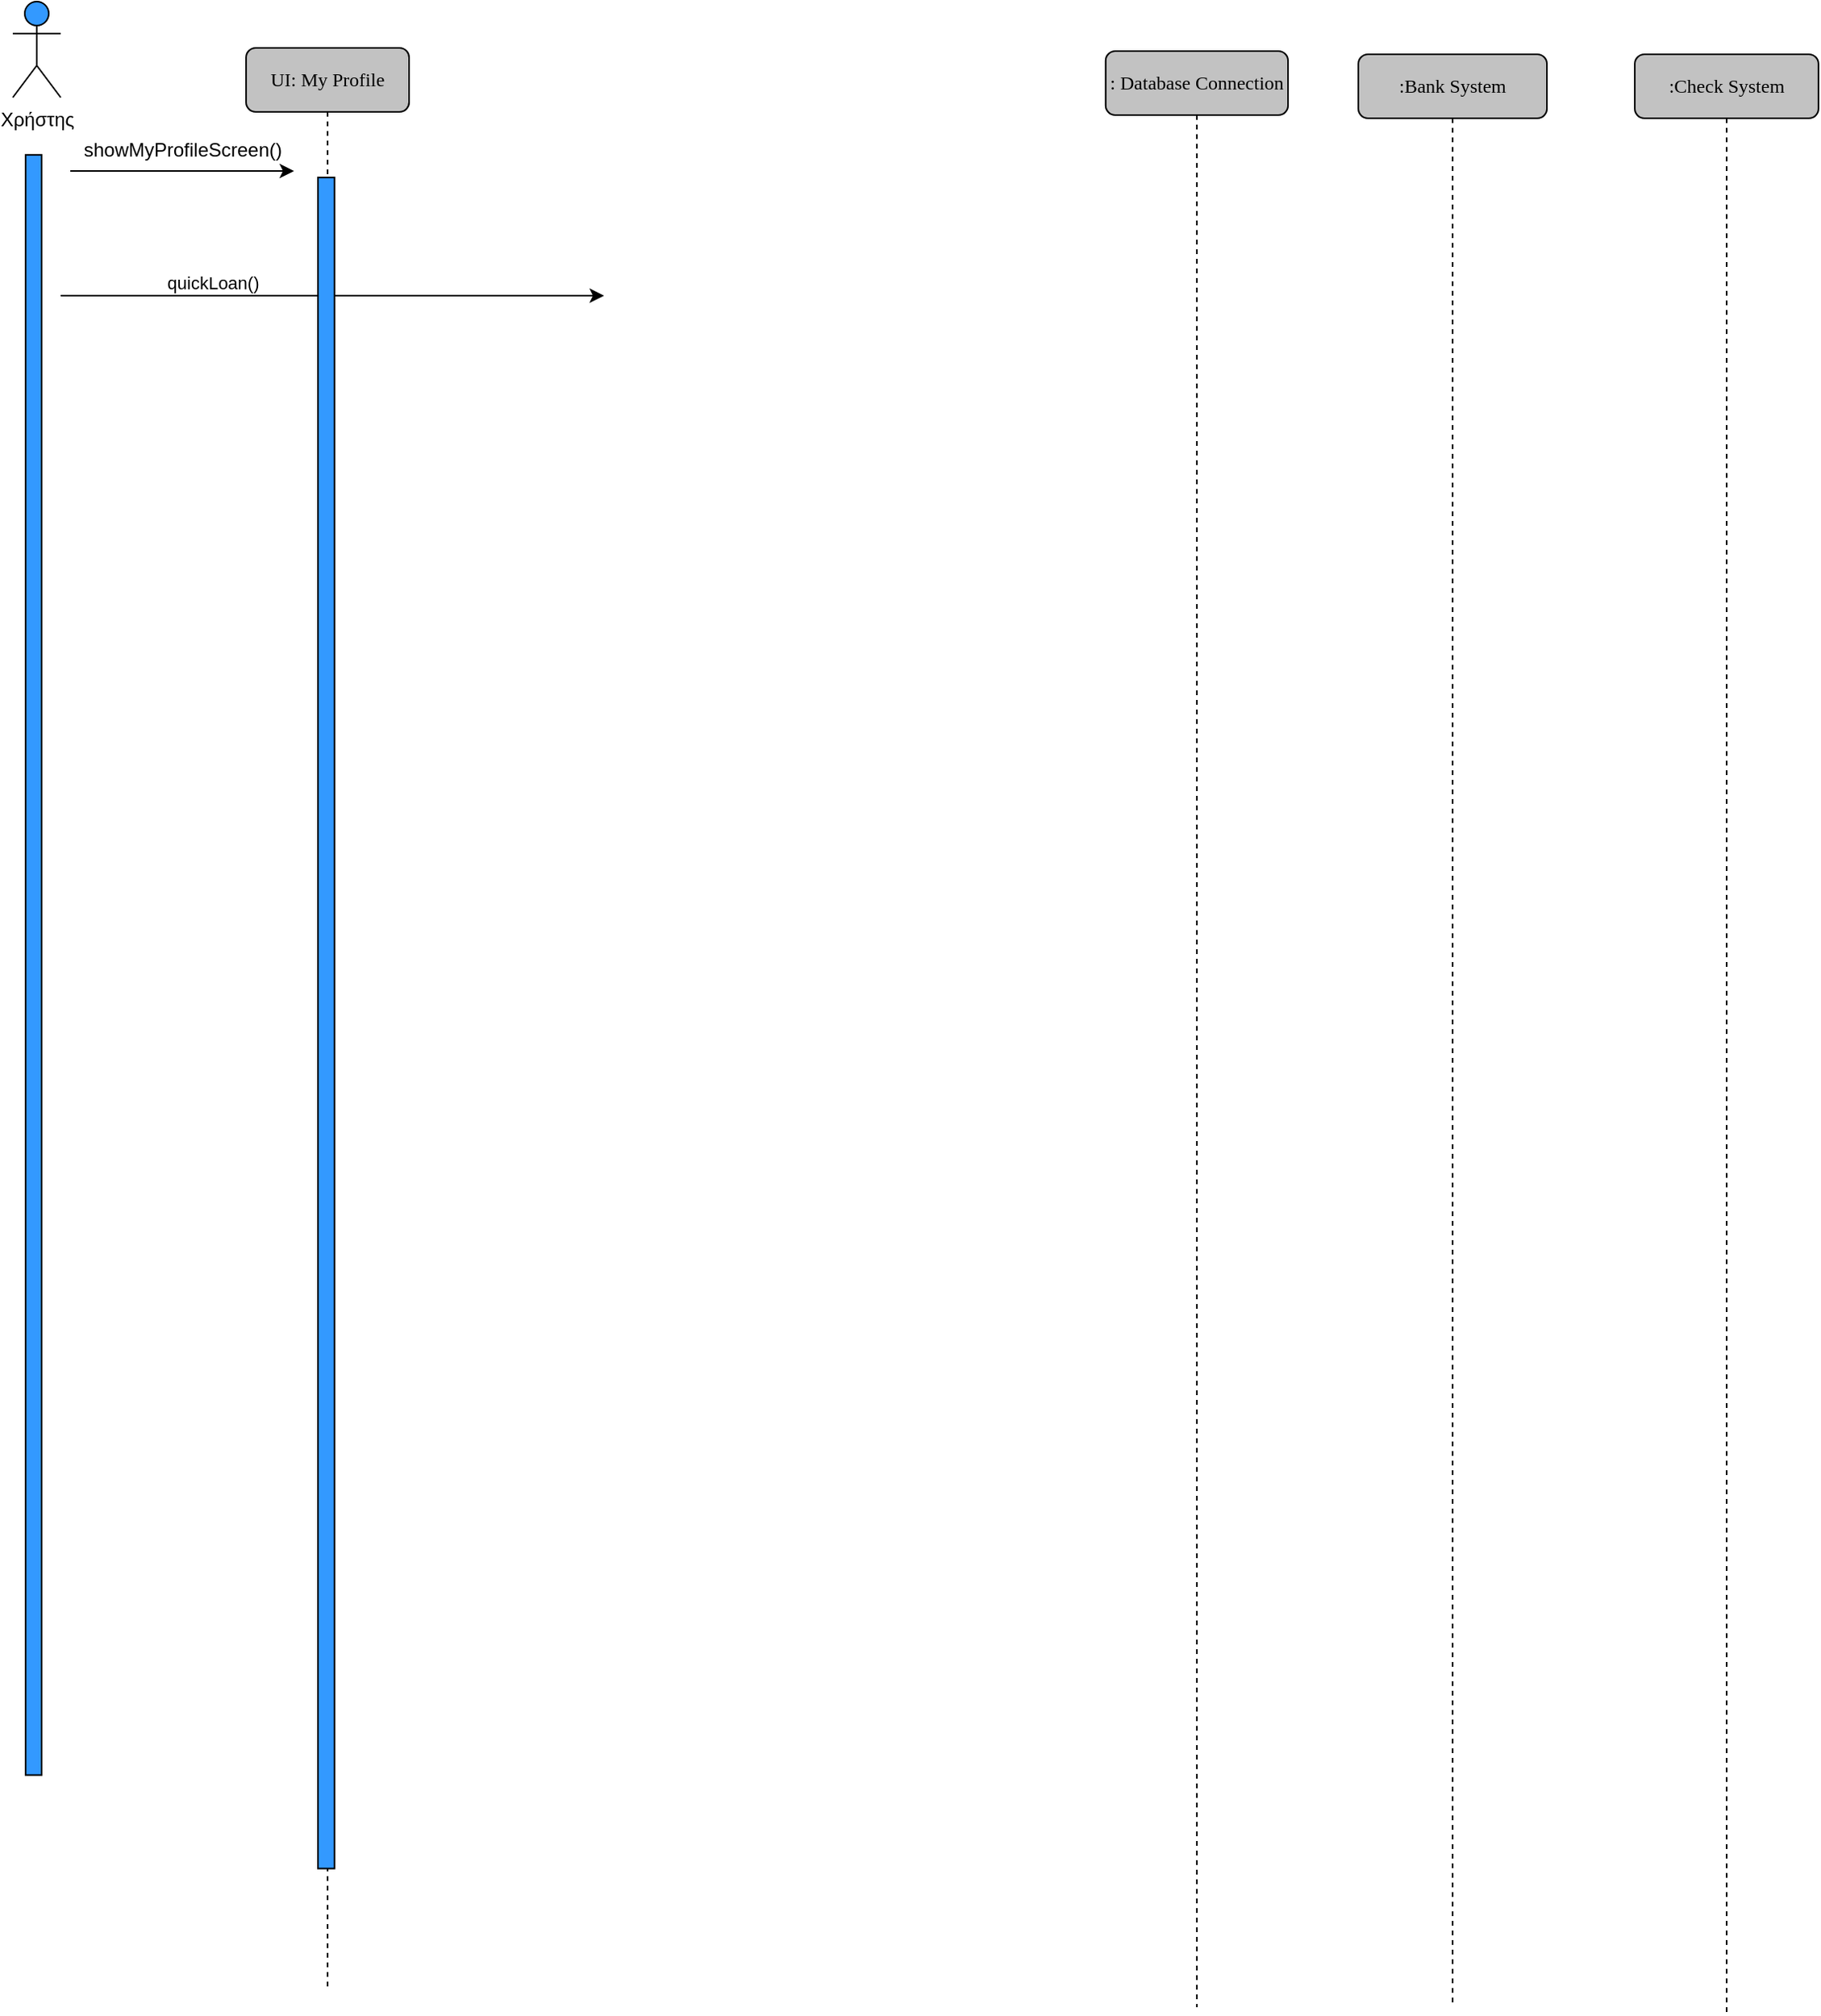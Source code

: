 <mxfile version="18.0.4" type="device"><diagram name="Page-1" id="13e1069c-82ec-6db2-03f1-153e76fe0fe0"><mxGraphModel dx="2883" dy="1443" grid="0" gridSize="10" guides="1" tooltips="1" connect="1" arrows="1" fold="1" page="0" pageScale="1" pageWidth="1100" pageHeight="850" background="none" math="0" shadow="0"><root><mxCell id="0"/><mxCell id="1" parent="0"/><mxCell id="r9DO_F_iBcvIoqcSVnVy-100" value="Χρήστης" style="shape=umlActor;verticalLabelPosition=bottom;verticalAlign=top;html=1;outlineConnect=0;fillColor=#3399FF;" parent="1" vertex="1"><mxGeometry x="104" y="64" width="30" height="60" as="geometry"/></mxCell><mxCell id="r9DO_F_iBcvIoqcSVnVy-101" value="" style="endArrow=classic;html=1;rounded=0;" parent="1" edge="1"><mxGeometry width="50" height="50" relative="1" as="geometry"><mxPoint x="140" y="170" as="sourcePoint"/><mxPoint x="280" y="170" as="targetPoint"/></mxGeometry></mxCell><mxCell id="r9DO_F_iBcvIoqcSVnVy-102" value="showMyProfileScreen()" style="text;html=1;align=center;verticalAlign=middle;resizable=0;points=[];autosize=1;strokeColor=none;fillColor=none;" parent="1" vertex="1"><mxGeometry x="143" y="148" width="134" height="18" as="geometry"/></mxCell><mxCell id="r9DO_F_iBcvIoqcSVnVy-104" value="" style="rounded=0;whiteSpace=wrap;html=1;rotation=90;fillColor=#3399FF;" parent="1" vertex="1"><mxGeometry x="-389.88" y="661.82" width="1013.85" height="10" as="geometry"/></mxCell><mxCell id="r9DO_F_iBcvIoqcSVnVy-105" value="UI: My Profile" style="shape=umlLifeline;perimeter=lifelinePerimeter;whiteSpace=wrap;html=1;container=1;collapsible=0;recursiveResize=0;outlineConnect=0;rounded=1;shadow=0;comic=0;labelBackgroundColor=none;strokeWidth=1;fontFamily=Verdana;fontSize=12;align=center;fillColor=#C2C2C2;" parent="1" vertex="1"><mxGeometry x="250" y="93" width="102" height="1214" as="geometry"/></mxCell><mxCell id="xUHtidkTW_1M5ktOETjh-6" value="" style="endArrow=classic;html=1;rounded=0;" parent="r9DO_F_iBcvIoqcSVnVy-105" edge="1"><mxGeometry width="50" height="50" relative="1" as="geometry"><mxPoint x="-116" y="155" as="sourcePoint"/><mxPoint x="224" y="155" as="targetPoint"/></mxGeometry></mxCell><mxCell id="xUHtidkTW_1M5ktOETjh-8" value="quickLoan()" style="edgeLabel;html=1;align=center;verticalAlign=middle;resizable=0;points=[];" parent="xUHtidkTW_1M5ktOETjh-6" vertex="1" connectable="0"><mxGeometry x="-0.451" y="2" relative="1" as="geometry"><mxPoint x="1" y="-6" as="offset"/></mxGeometry></mxCell><mxCell id="r9DO_F_iBcvIoqcSVnVy-106" value="" style="rounded=0;whiteSpace=wrap;html=1;rotation=90;fillColor=#3399FF;" parent="r9DO_F_iBcvIoqcSVnVy-105" vertex="1"><mxGeometry x="-478.93" y="604.99" width="1058.17" height="10.33" as="geometry"/></mxCell><mxCell id="r9DO_F_iBcvIoqcSVnVy-110" value=": Database Connection" style="shape=umlLifeline;perimeter=lifelinePerimeter;whiteSpace=wrap;html=1;container=1;collapsible=0;recursiveResize=0;outlineConnect=0;rounded=1;shadow=0;comic=0;labelBackgroundColor=none;strokeWidth=1;fontFamily=Verdana;fontSize=12;align=center;fillColor=#C2C2C2;" parent="1" vertex="1"><mxGeometry x="787.87" y="95" width="114.13" height="1224" as="geometry"/></mxCell><mxCell id="xUHtidkTW_1M5ktOETjh-2" value=":Check System" style="shape=umlLifeline;perimeter=lifelinePerimeter;whiteSpace=wrap;html=1;container=1;collapsible=0;recursiveResize=0;outlineConnect=0;rounded=1;shadow=0;comic=0;labelBackgroundColor=none;strokeWidth=1;fontFamily=Verdana;fontSize=12;align=center;fillColor=#C2C2C2;" parent="1" vertex="1"><mxGeometry x="1119" y="97" width="114.93" height="1226" as="geometry"/></mxCell><mxCell id="xUHtidkTW_1M5ktOETjh-3" value=":Bank System" style="shape=umlLifeline;perimeter=lifelinePerimeter;whiteSpace=wrap;html=1;container=1;collapsible=0;recursiveResize=0;outlineConnect=0;rounded=1;shadow=0;comic=0;labelBackgroundColor=none;strokeWidth=1;fontFamily=Verdana;fontSize=12;align=center;fillColor=#C2C2C2;" parent="1" vertex="1"><mxGeometry x="946" y="97" width="118" height="1222" as="geometry"/></mxCell></root></mxGraphModel></diagram></mxfile>